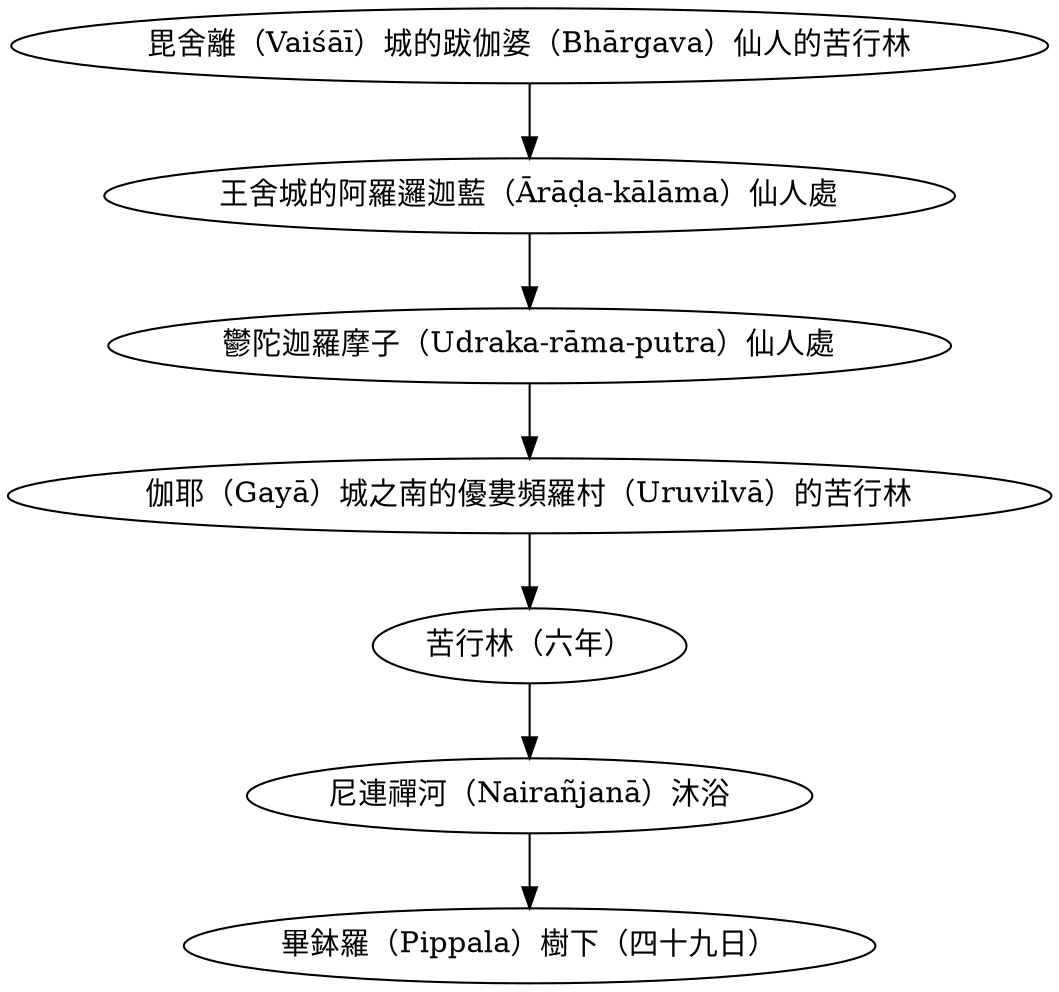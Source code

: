 digraph G {
    毘舍離（Vaiśāī）城的跋伽婆（Bhārgava）仙人的苦行林 ->
    "王舍城的阿羅邏迦藍（Ārāḍa-kālāma）仙人處" ->
    "鬱陀迦羅摩子（Udraka-rāma-putra）仙人處" ->
    "伽耶（Gayā）城之南的優婁頻羅村（Uruvilvā）的苦行林" ->
    苦行林（六年） ->
    尼連禪河（Nairañjanā）沐浴 ->
    畢鉢羅（Pippala）樹下（四十九日）;    
}
